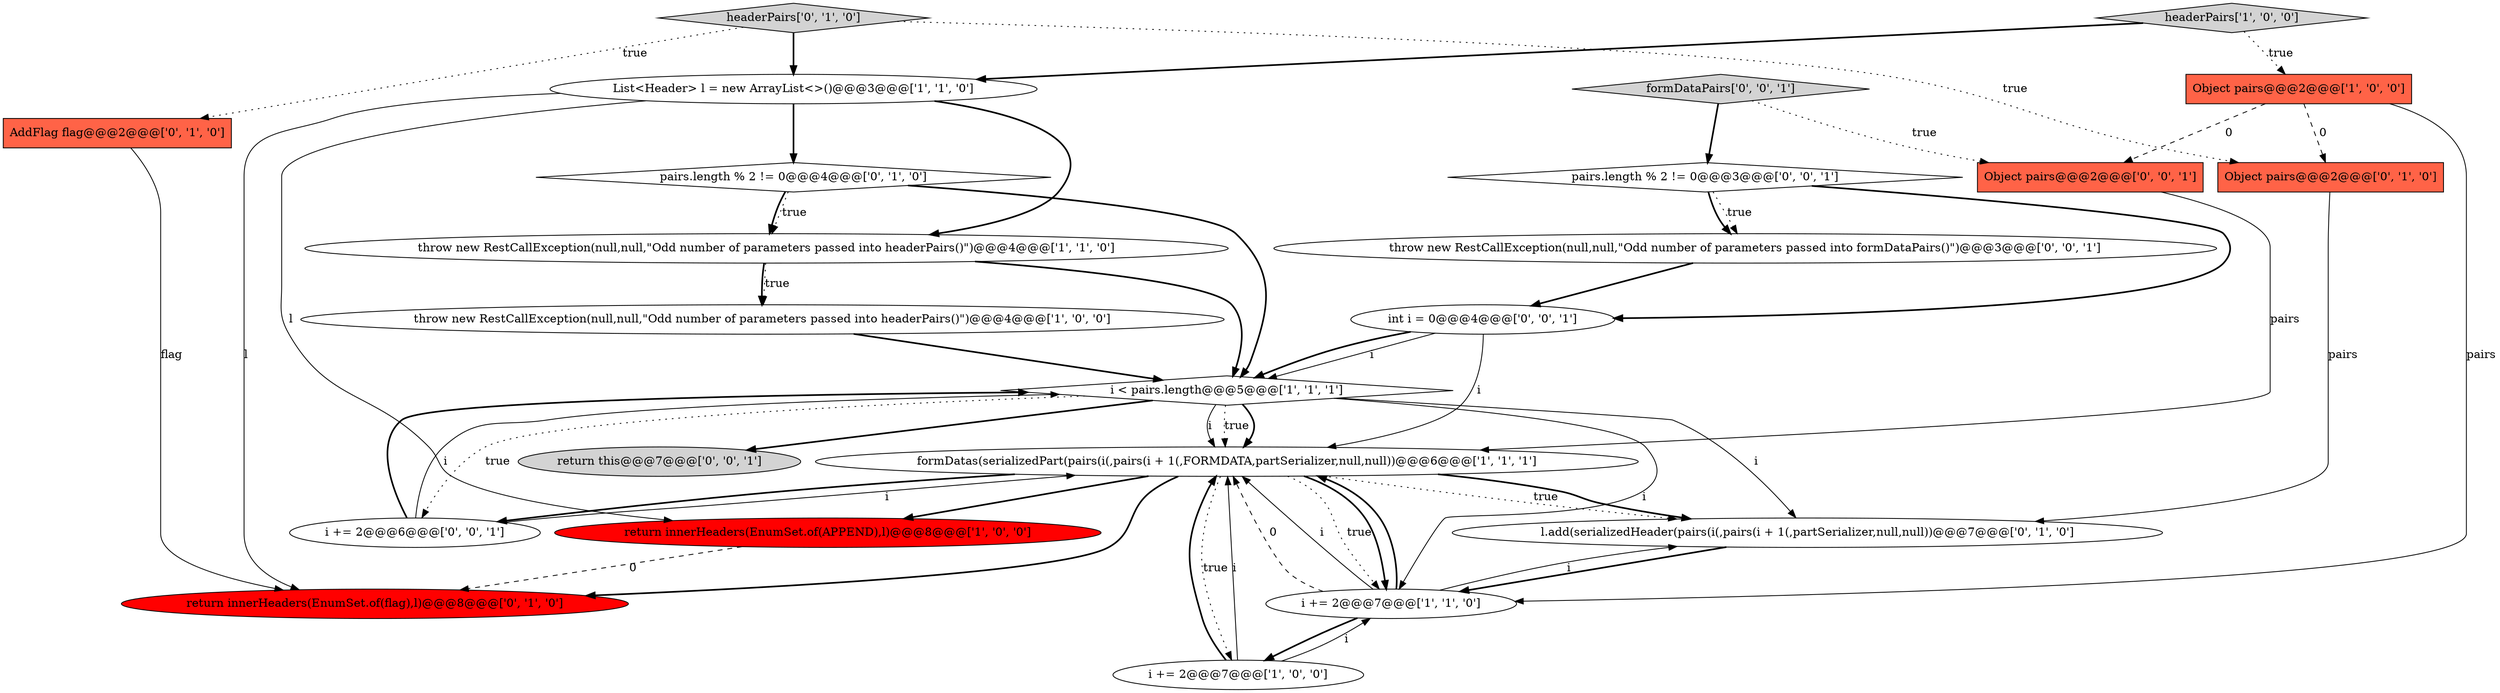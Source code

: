 digraph {
2 [style = filled, label = "throw new RestCallException(null,null,\"Odd number of parameters passed into headerPairs()\")@@@4@@@['1', '0', '0']", fillcolor = white, shape = ellipse image = "AAA0AAABBB1BBB"];
0 [style = filled, label = "List<Header> l = new ArrayList<>()@@@3@@@['1', '1', '0']", fillcolor = white, shape = ellipse image = "AAA0AAABBB1BBB"];
12 [style = filled, label = "return innerHeaders(EnumSet.of(flag),l)@@@8@@@['0', '1', '0']", fillcolor = red, shape = ellipse image = "AAA1AAABBB2BBB"];
4 [style = filled, label = "throw new RestCallException(null,null,\"Odd number of parameters passed into headerPairs()\")@@@4@@@['1', '1', '0']", fillcolor = white, shape = ellipse image = "AAA0AAABBB1BBB"];
14 [style = filled, label = "AddFlag flag@@@2@@@['0', '1', '0']", fillcolor = tomato, shape = box image = "AAA0AAABBB2BBB"];
13 [style = filled, label = "pairs.length % 2 != 0@@@4@@@['0', '1', '0']", fillcolor = white, shape = diamond image = "AAA0AAABBB2BBB"];
10 [style = filled, label = "headerPairs['0', '1', '0']", fillcolor = lightgray, shape = diamond image = "AAA0AAABBB2BBB"];
17 [style = filled, label = "Object pairs@@@2@@@['0', '0', '1']", fillcolor = tomato, shape = box image = "AAA0AAABBB3BBB"];
16 [style = filled, label = "return this@@@7@@@['0', '0', '1']", fillcolor = lightgray, shape = ellipse image = "AAA0AAABBB3BBB"];
19 [style = filled, label = "int i = 0@@@4@@@['0', '0', '1']", fillcolor = white, shape = ellipse image = "AAA0AAABBB3BBB"];
22 [style = filled, label = "pairs.length % 2 != 0@@@3@@@['0', '0', '1']", fillcolor = white, shape = diamond image = "AAA0AAABBB3BBB"];
1 [style = filled, label = "i < pairs.length@@@5@@@['1', '1', '1']", fillcolor = white, shape = diamond image = "AAA0AAABBB1BBB"];
8 [style = filled, label = "formDatas(serializedPart(pairs(i(,pairs(i + 1(,FORMDATA,partSerializer,null,null))@@@6@@@['1', '1', '1']", fillcolor = white, shape = ellipse image = "AAA0AAABBB1BBB"];
18 [style = filled, label = "i += 2@@@6@@@['0', '0', '1']", fillcolor = white, shape = ellipse image = "AAA0AAABBB3BBB"];
6 [style = filled, label = "return innerHeaders(EnumSet.of(APPEND),l)@@@8@@@['1', '0', '0']", fillcolor = red, shape = ellipse image = "AAA1AAABBB1BBB"];
15 [style = filled, label = "Object pairs@@@2@@@['0', '1', '0']", fillcolor = tomato, shape = box image = "AAA1AAABBB2BBB"];
11 [style = filled, label = "l.add(serializedHeader(pairs(i(,pairs(i + 1(,partSerializer,null,null))@@@7@@@['0', '1', '0']", fillcolor = white, shape = ellipse image = "AAA0AAABBB2BBB"];
7 [style = filled, label = "i += 2@@@7@@@['1', '1', '0']", fillcolor = white, shape = ellipse image = "AAA0AAABBB1BBB"];
21 [style = filled, label = "throw new RestCallException(null,null,\"Odd number of parameters passed into formDataPairs()\")@@@3@@@['0', '0', '1']", fillcolor = white, shape = ellipse image = "AAA0AAABBB3BBB"];
20 [style = filled, label = "formDataPairs['0', '0', '1']", fillcolor = lightgray, shape = diamond image = "AAA0AAABBB3BBB"];
9 [style = filled, label = "headerPairs['1', '0', '0']", fillcolor = lightgray, shape = diamond image = "AAA0AAABBB1BBB"];
5 [style = filled, label = "Object pairs@@@2@@@['1', '0', '0']", fillcolor = tomato, shape = box image = "AAA1AAABBB1BBB"];
3 [style = filled, label = "i += 2@@@7@@@['1', '0', '0']", fillcolor = white, shape = ellipse image = "AAA0AAABBB1BBB"];
22->21 [style = dotted, label="true"];
1->8 [style = bold, label=""];
9->0 [style = bold, label=""];
0->13 [style = bold, label=""];
21->19 [style = bold, label=""];
22->19 [style = bold, label=""];
2->1 [style = bold, label=""];
8->18 [style = bold, label=""];
3->8 [style = solid, label="i"];
20->17 [style = dotted, label="true"];
3->7 [style = solid, label="i"];
7->8 [style = dashed, label="0"];
14->12 [style = solid, label="flag"];
22->21 [style = bold, label=""];
0->12 [style = solid, label="l"];
8->7 [style = dotted, label="true"];
1->8 [style = solid, label="i"];
0->6 [style = solid, label="l"];
8->6 [style = bold, label=""];
4->2 [style = bold, label=""];
1->7 [style = solid, label="i"];
7->8 [style = bold, label=""];
8->3 [style = dotted, label="true"];
7->3 [style = bold, label=""];
13->1 [style = bold, label=""];
8->7 [style = bold, label=""];
4->2 [style = dotted, label="true"];
20->22 [style = bold, label=""];
10->14 [style = dotted, label="true"];
1->18 [style = dotted, label="true"];
10->15 [style = dotted, label="true"];
13->4 [style = dotted, label="true"];
6->12 [style = dashed, label="0"];
19->1 [style = solid, label="i"];
19->1 [style = bold, label=""];
9->5 [style = dotted, label="true"];
5->17 [style = dashed, label="0"];
18->1 [style = bold, label=""];
18->1 [style = solid, label="i"];
0->4 [style = bold, label=""];
1->16 [style = bold, label=""];
17->8 [style = solid, label="pairs"];
3->8 [style = bold, label=""];
10->0 [style = bold, label=""];
1->8 [style = dotted, label="true"];
1->11 [style = solid, label="i"];
19->8 [style = solid, label="i"];
8->11 [style = dotted, label="true"];
4->1 [style = bold, label=""];
5->7 [style = solid, label="pairs"];
5->15 [style = dashed, label="0"];
7->8 [style = solid, label="i"];
8->11 [style = bold, label=""];
15->11 [style = solid, label="pairs"];
8->12 [style = bold, label=""];
11->7 [style = bold, label=""];
7->11 [style = solid, label="i"];
13->4 [style = bold, label=""];
18->8 [style = solid, label="i"];
}
